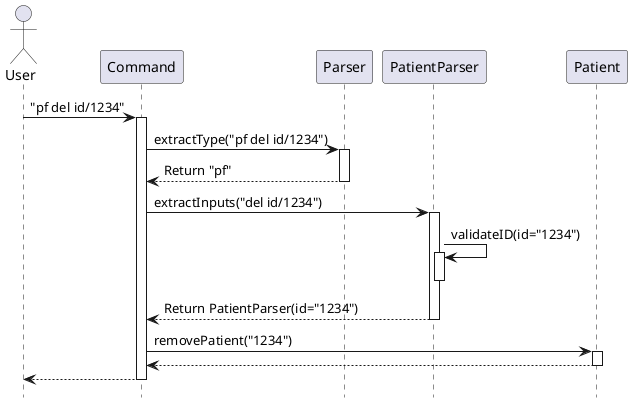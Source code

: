@startuml

hide footbox
actor User
participant "Command" as Command
participant "Parser" as Parser
participant "PatientParser" as PatientParser
participant "Patient" as Patient

User -> Command : "pf del id/1234"
activate Command
  Command -> Parser : extractType("pf del id/1234")
  activate Parser
  Parser --> Command : Return "pf"
  deactivate Parser
  Command -> PatientParser : extractInputs("del id/1234")
  activate PatientParser
    PatientParser -> PatientParser : validateID(id="1234")
    activate PatientParser
    deactivate PatientParser
    PatientParser --> Command : Return PatientParser(id="1234")
  deactivate PatientParser
  Command -> Patient : removePatient("1234")
  activate Patient
  Patient --> Command
  deactivate Patient
  Command --> User
deactivate Command
@enduml